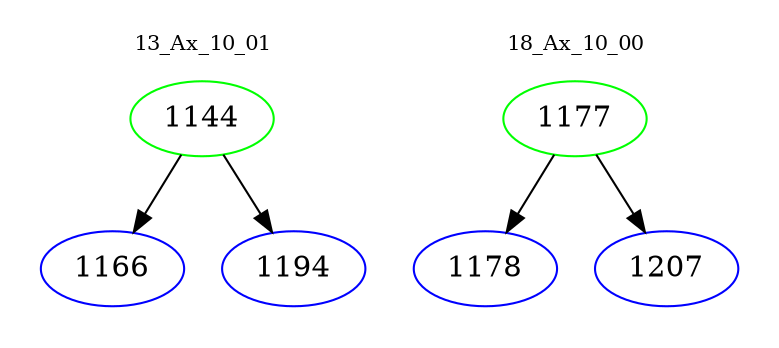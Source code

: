 digraph{
subgraph cluster_0 {
color = white
label = "13_Ax_10_01";
fontsize=10;
T0_1144 [label="1144", color="green"]
T0_1144 -> T0_1166 [color="black"]
T0_1166 [label="1166", color="blue"]
T0_1144 -> T0_1194 [color="black"]
T0_1194 [label="1194", color="blue"]
}
subgraph cluster_1 {
color = white
label = "18_Ax_10_00";
fontsize=10;
T1_1177 [label="1177", color="green"]
T1_1177 -> T1_1178 [color="black"]
T1_1178 [label="1178", color="blue"]
T1_1177 -> T1_1207 [color="black"]
T1_1207 [label="1207", color="blue"]
}
}
